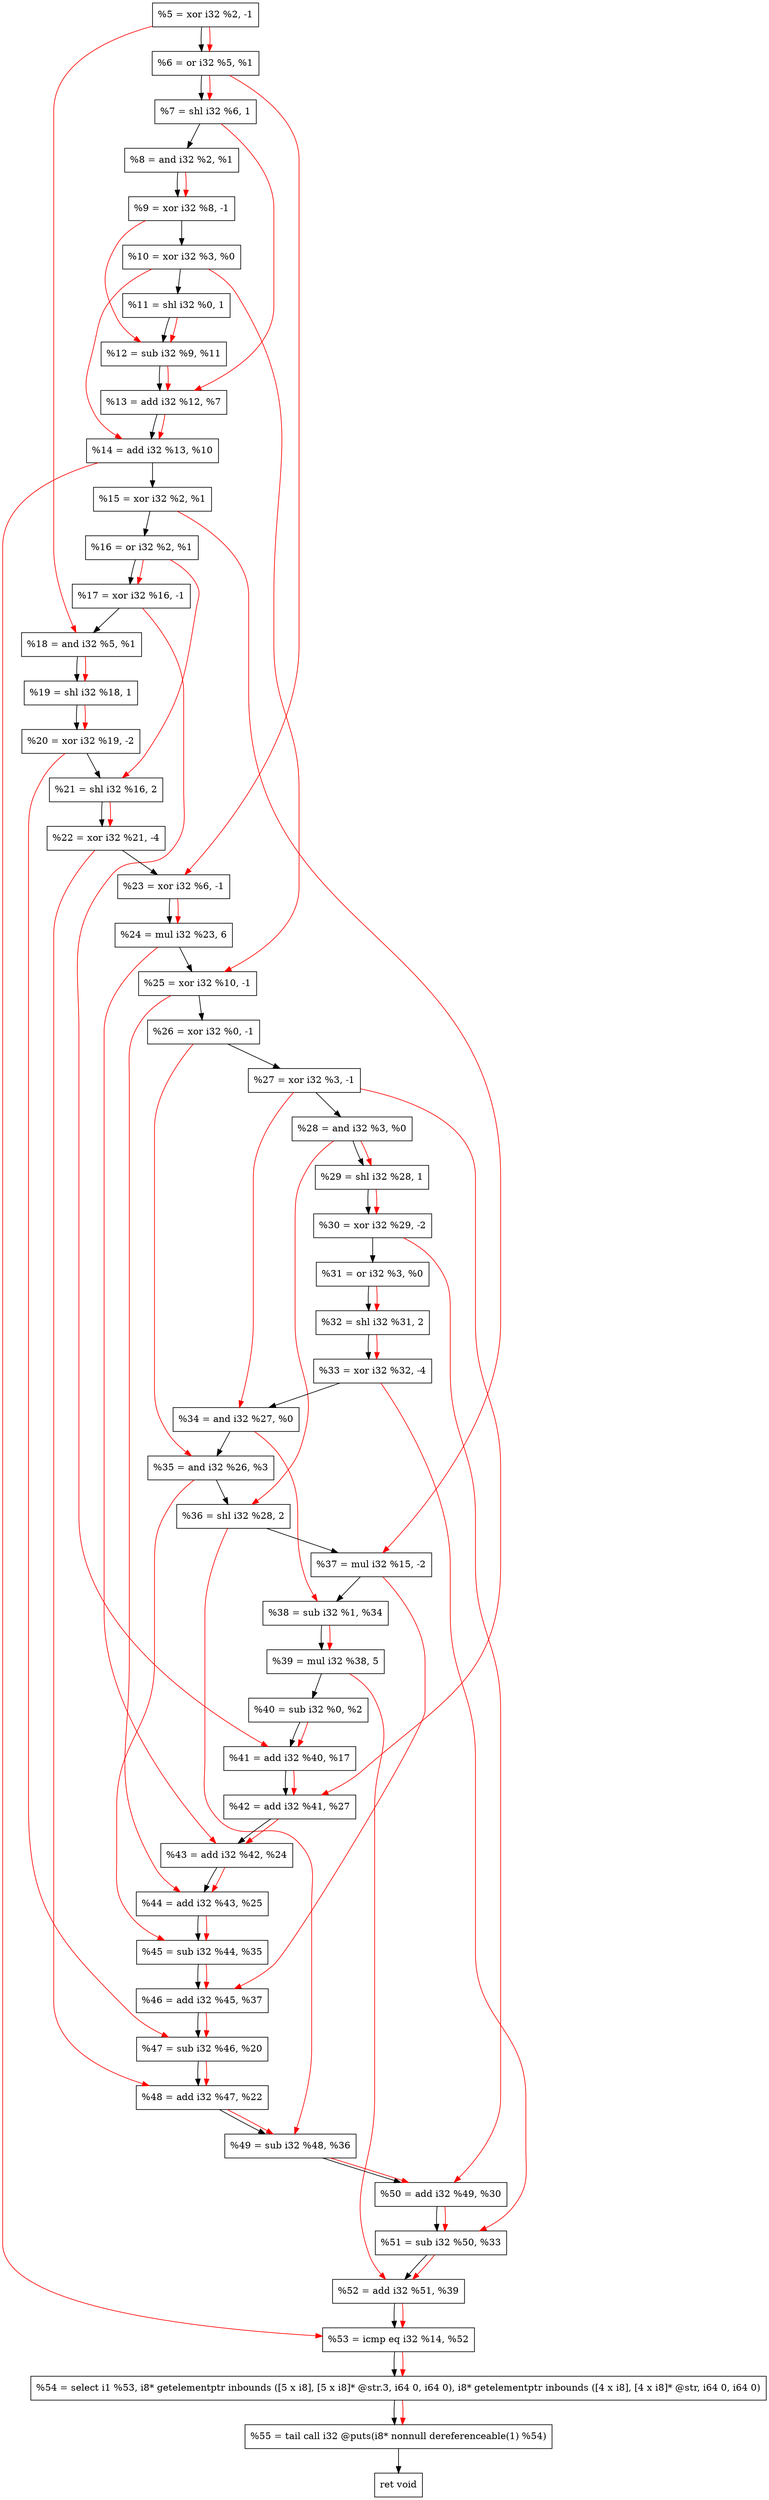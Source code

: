 digraph "DFG for'crackme' function" {
	Node0x85bd80[shape=record, label="  %5 = xor i32 %2, -1"];
	Node0x85bdf0[shape=record, label="  %6 = or i32 %5, %1"];
	Node0x85be90[shape=record, label="  %7 = shl i32 %6, 1"];
	Node0x85bf00[shape=record, label="  %8 = and i32 %2, %1"];
	Node0x85bf70[shape=record, label="  %9 = xor i32 %8, -1"];
	Node0x85bfe0[shape=record, label="  %10 = xor i32 %3, %0"];
	Node0x85c050[shape=record, label="  %11 = shl i32 %0, 1"];
	Node0x85c0c0[shape=record, label="  %12 = sub i32 %9, %11"];
	Node0x85c130[shape=record, label="  %13 = add i32 %12, %7"];
	Node0x85c1a0[shape=record, label="  %14 = add i32 %13, %10"];
	Node0x85c210[shape=record, label="  %15 = xor i32 %2, %1"];
	Node0x85c280[shape=record, label="  %16 = or i32 %2, %1"];
	Node0x85c2f0[shape=record, label="  %17 = xor i32 %16, -1"];
	Node0x85c360[shape=record, label="  %18 = and i32 %5, %1"];
	Node0x85c3d0[shape=record, label="  %19 = shl i32 %18, 1"];
	Node0x85c470[shape=record, label="  %20 = xor i32 %19, -2"];
	Node0x85c510[shape=record, label="  %21 = shl i32 %16, 2"];
	Node0x85c5b0[shape=record, label="  %22 = xor i32 %21, -4"];
	Node0x85c620[shape=record, label="  %23 = xor i32 %6, -1"];
	Node0x85c6c0[shape=record, label="  %24 = mul i32 %23, 6"];
	Node0x85c730[shape=record, label="  %25 = xor i32 %10, -1"];
	Node0x85c7a0[shape=record, label="  %26 = xor i32 %0, -1"];
	Node0x85c810[shape=record, label="  %27 = xor i32 %3, -1"];
	Node0x85c880[shape=record, label="  %28 = and i32 %3, %0"];
	Node0x85c8f0[shape=record, label="  %29 = shl i32 %28, 1"];
	Node0x85c960[shape=record, label="  %30 = xor i32 %29, -2"];
	Node0x85c9d0[shape=record, label="  %31 = or i32 %3, %0"];
	Node0x85ca40[shape=record, label="  %32 = shl i32 %31, 2"];
	Node0x85ccc0[shape=record, label="  %33 = xor i32 %32, -4"];
	Node0x85cd30[shape=record, label="  %34 = and i32 %27, %0"];
	Node0x85cda0[shape=record, label="  %35 = and i32 %26, %3"];
	Node0x85ce10[shape=record, label="  %36 = shl i32 %28, 2"];
	Node0x85ce80[shape=record, label="  %37 = mul i32 %15, -2"];
	Node0x85cef0[shape=record, label="  %38 = sub i32 %1, %34"];
	Node0x85cf90[shape=record, label="  %39 = mul i32 %38, 5"];
	Node0x85d000[shape=record, label="  %40 = sub i32 %0, %2"];
	Node0x85d070[shape=record, label="  %41 = add i32 %40, %17"];
	Node0x85d0e0[shape=record, label="  %42 = add i32 %41, %27"];
	Node0x85d150[shape=record, label="  %43 = add i32 %42, %24"];
	Node0x85d1c0[shape=record, label="  %44 = add i32 %43, %25"];
	Node0x85d230[shape=record, label="  %45 = sub i32 %44, %35"];
	Node0x85d2a0[shape=record, label="  %46 = add i32 %45, %37"];
	Node0x85d310[shape=record, label="  %47 = sub i32 %46, %20"];
	Node0x85d380[shape=record, label="  %48 = add i32 %47, %22"];
	Node0x85d3f0[shape=record, label="  %49 = sub i32 %48, %36"];
	Node0x85d460[shape=record, label="  %50 = add i32 %49, %30"];
	Node0x85d4d0[shape=record, label="  %51 = sub i32 %50, %33"];
	Node0x85d540[shape=record, label="  %52 = add i32 %51, %39"];
	Node0x85d5b0[shape=record, label="  %53 = icmp eq i32 %14, %52"];
	Node0x7fc268[shape=record, label="  %54 = select i1 %53, i8* getelementptr inbounds ([5 x i8], [5 x i8]* @str.3, i64 0, i64 0), i8* getelementptr inbounds ([4 x i8], [4 x i8]* @str, i64 0, i64 0)"];
	Node0x85da50[shape=record, label="  %55 = tail call i32 @puts(i8* nonnull dereferenceable(1) %54)"];
	Node0x85daa0[shape=record, label="  ret void"];
	Node0x85bd80 -> Node0x85bdf0;
	Node0x85bdf0 -> Node0x85be90;
	Node0x85be90 -> Node0x85bf00;
	Node0x85bf00 -> Node0x85bf70;
	Node0x85bf70 -> Node0x85bfe0;
	Node0x85bfe0 -> Node0x85c050;
	Node0x85c050 -> Node0x85c0c0;
	Node0x85c0c0 -> Node0x85c130;
	Node0x85c130 -> Node0x85c1a0;
	Node0x85c1a0 -> Node0x85c210;
	Node0x85c210 -> Node0x85c280;
	Node0x85c280 -> Node0x85c2f0;
	Node0x85c2f0 -> Node0x85c360;
	Node0x85c360 -> Node0x85c3d0;
	Node0x85c3d0 -> Node0x85c470;
	Node0x85c470 -> Node0x85c510;
	Node0x85c510 -> Node0x85c5b0;
	Node0x85c5b0 -> Node0x85c620;
	Node0x85c620 -> Node0x85c6c0;
	Node0x85c6c0 -> Node0x85c730;
	Node0x85c730 -> Node0x85c7a0;
	Node0x85c7a0 -> Node0x85c810;
	Node0x85c810 -> Node0x85c880;
	Node0x85c880 -> Node0x85c8f0;
	Node0x85c8f0 -> Node0x85c960;
	Node0x85c960 -> Node0x85c9d0;
	Node0x85c9d0 -> Node0x85ca40;
	Node0x85ca40 -> Node0x85ccc0;
	Node0x85ccc0 -> Node0x85cd30;
	Node0x85cd30 -> Node0x85cda0;
	Node0x85cda0 -> Node0x85ce10;
	Node0x85ce10 -> Node0x85ce80;
	Node0x85ce80 -> Node0x85cef0;
	Node0x85cef0 -> Node0x85cf90;
	Node0x85cf90 -> Node0x85d000;
	Node0x85d000 -> Node0x85d070;
	Node0x85d070 -> Node0x85d0e0;
	Node0x85d0e0 -> Node0x85d150;
	Node0x85d150 -> Node0x85d1c0;
	Node0x85d1c0 -> Node0x85d230;
	Node0x85d230 -> Node0x85d2a0;
	Node0x85d2a0 -> Node0x85d310;
	Node0x85d310 -> Node0x85d380;
	Node0x85d380 -> Node0x85d3f0;
	Node0x85d3f0 -> Node0x85d460;
	Node0x85d460 -> Node0x85d4d0;
	Node0x85d4d0 -> Node0x85d540;
	Node0x85d540 -> Node0x85d5b0;
	Node0x85d5b0 -> Node0x7fc268;
	Node0x7fc268 -> Node0x85da50;
	Node0x85da50 -> Node0x85daa0;
edge [color=red]
	Node0x85bd80 -> Node0x85bdf0;
	Node0x85bdf0 -> Node0x85be90;
	Node0x85bf00 -> Node0x85bf70;
	Node0x85bf70 -> Node0x85c0c0;
	Node0x85c050 -> Node0x85c0c0;
	Node0x85c0c0 -> Node0x85c130;
	Node0x85be90 -> Node0x85c130;
	Node0x85c130 -> Node0x85c1a0;
	Node0x85bfe0 -> Node0x85c1a0;
	Node0x85c280 -> Node0x85c2f0;
	Node0x85bd80 -> Node0x85c360;
	Node0x85c360 -> Node0x85c3d0;
	Node0x85c3d0 -> Node0x85c470;
	Node0x85c280 -> Node0x85c510;
	Node0x85c510 -> Node0x85c5b0;
	Node0x85bdf0 -> Node0x85c620;
	Node0x85c620 -> Node0x85c6c0;
	Node0x85bfe0 -> Node0x85c730;
	Node0x85c880 -> Node0x85c8f0;
	Node0x85c8f0 -> Node0x85c960;
	Node0x85c9d0 -> Node0x85ca40;
	Node0x85ca40 -> Node0x85ccc0;
	Node0x85c810 -> Node0x85cd30;
	Node0x85c7a0 -> Node0x85cda0;
	Node0x85c880 -> Node0x85ce10;
	Node0x85c210 -> Node0x85ce80;
	Node0x85cd30 -> Node0x85cef0;
	Node0x85cef0 -> Node0x85cf90;
	Node0x85d000 -> Node0x85d070;
	Node0x85c2f0 -> Node0x85d070;
	Node0x85d070 -> Node0x85d0e0;
	Node0x85c810 -> Node0x85d0e0;
	Node0x85d0e0 -> Node0x85d150;
	Node0x85c6c0 -> Node0x85d150;
	Node0x85d150 -> Node0x85d1c0;
	Node0x85c730 -> Node0x85d1c0;
	Node0x85d1c0 -> Node0x85d230;
	Node0x85cda0 -> Node0x85d230;
	Node0x85d230 -> Node0x85d2a0;
	Node0x85ce80 -> Node0x85d2a0;
	Node0x85d2a0 -> Node0x85d310;
	Node0x85c470 -> Node0x85d310;
	Node0x85d310 -> Node0x85d380;
	Node0x85c5b0 -> Node0x85d380;
	Node0x85d380 -> Node0x85d3f0;
	Node0x85ce10 -> Node0x85d3f0;
	Node0x85d3f0 -> Node0x85d460;
	Node0x85c960 -> Node0x85d460;
	Node0x85d460 -> Node0x85d4d0;
	Node0x85ccc0 -> Node0x85d4d0;
	Node0x85d4d0 -> Node0x85d540;
	Node0x85cf90 -> Node0x85d540;
	Node0x85c1a0 -> Node0x85d5b0;
	Node0x85d540 -> Node0x85d5b0;
	Node0x85d5b0 -> Node0x7fc268;
	Node0x7fc268 -> Node0x85da50;
}
